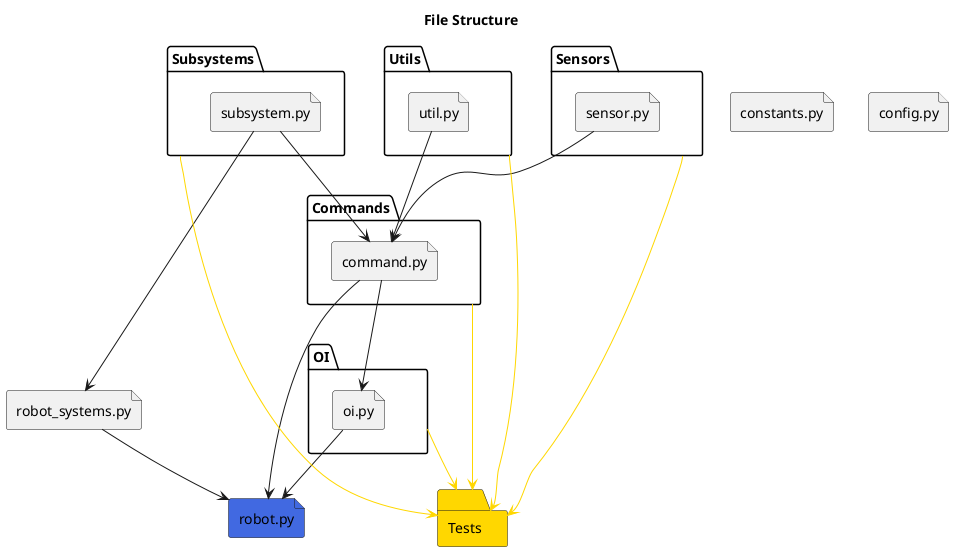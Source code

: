 @startuml file_structure

title File Structure

folder Subsystems {
    file subsystem.py
}
folder Sensors {
    file sensor.py
}
folder Utils {
    file util.py
}
folder Commands {
    file command.py
}
folder OI {
    file oi.py
}
folder Tests #Gold
file constants.py
file config.py
file robot.py #RoyalBlue
file robot_systems.py

subsystem.py -down-> robot_systems.py
robot_systems.py -down-> robot.py
subsystem.py -down-> command.py
util.py -down-> command.py
sensor.py -down-> command.py
command.py -down-> oi.py
command.py -down-> robot.py
oi.py -down-> robot.py


Subsystems -> Tests #Gold
Commands -> Tests #Gold
Sensors -> Tests #Gold
OI -down-> Tests #Gold
Utils -> Tests #Gold

@enduml
